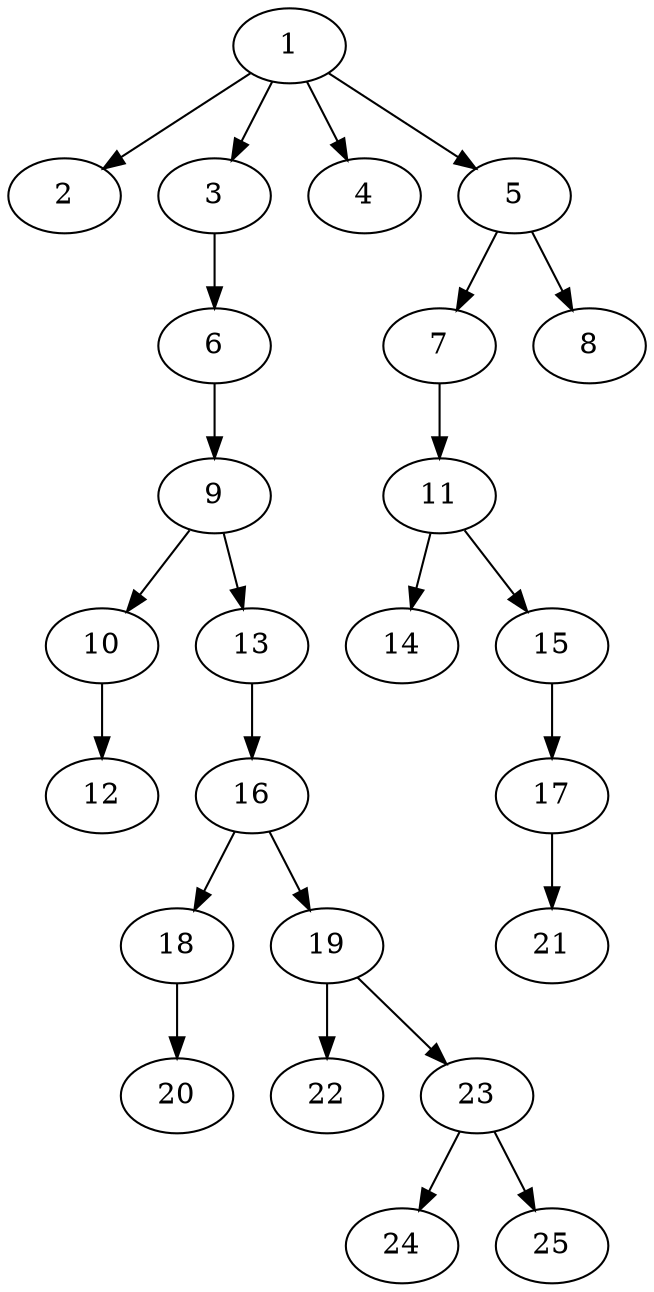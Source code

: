 // DAG automatically generated by daggen at Tue Jul 18 11:30:58 2017
// ./daggen --dot -n 25 --fat 0.2 --regular 0.2 --density 0.8 --jump 4 
digraph G {
  1 [size="1073741824000", alpha="0.18"]
  1 -> 2 [size ="838860800"]
  1 -> 3 [size ="838860800"]
  1 -> 4 [size ="838860800"]
  1 -> 5 [size ="838860800"]
  2 [size="106582111063", alpha="0.12"]
  3 [size="8589934592", alpha="0.08"]
  3 -> 6 [size ="33554432"]
  4 [size="22254807606", alpha="0.15"]
  5 [size="432673556908", alpha="0.08"]
  5 -> 7 [size ="301989888"]
  5 -> 8 [size ="301989888"]
  6 [size="2533023540", alpha="0.19"]
  6 -> 9 [size ="75497472"]
  7 [size="303802977863", alpha="0.12"]
  7 -> 11 [size ="838860800"]
  8 [size="134217728000", alpha="0.07"]
  9 [size="386010036152", alpha="0.18"]
  9 -> 10 [size ="536870912"]
  9 -> 13 [size ="536870912"]
  10 [size="68719476736", alpha="0.07"]
  10 -> 12 [size ="134217728"]
  11 [size="68719476736", alpha="0.18"]
  11 -> 14 [size ="134217728"]
  11 -> 15 [size ="134217728"]
  12 [size="42961210220", alpha="0.11"]
  13 [size="781763639852", alpha="0.18"]
  13 -> 16 [size ="536870912"]
  14 [size="3555780551", alpha="0.06"]
  15 [size="134217728000", alpha="0.17"]
  15 -> 17 [size ="209715200"]
  16 [size="19418501106", alpha="0.08"]
  16 -> 18 [size ="536870912"]
  16 -> 19 [size ="536870912"]
  17 [size="23508837770", alpha="0.03"]
  17 -> 21 [size ="679477248"]
  18 [size="3901039690", alpha="0.10"]
  18 -> 20 [size ="75497472"]
  19 [size="831711474", alpha="0.02"]
  19 -> 22 [size ="33554432"]
  19 -> 23 [size ="33554432"]
  20 [size="703173729", alpha="0.19"]
  21 [size="706420209979", alpha="0.04"]
  22 [size="1073741824000", alpha="0.06"]
  23 [size="3651461976", alpha="0.20"]
  23 -> 24 [size ="134217728"]
  23 -> 25 [size ="134217728"]
  24 [size="557146203380", alpha="0.14"]
  25 [size="32901463371", alpha="0.02"]
}
